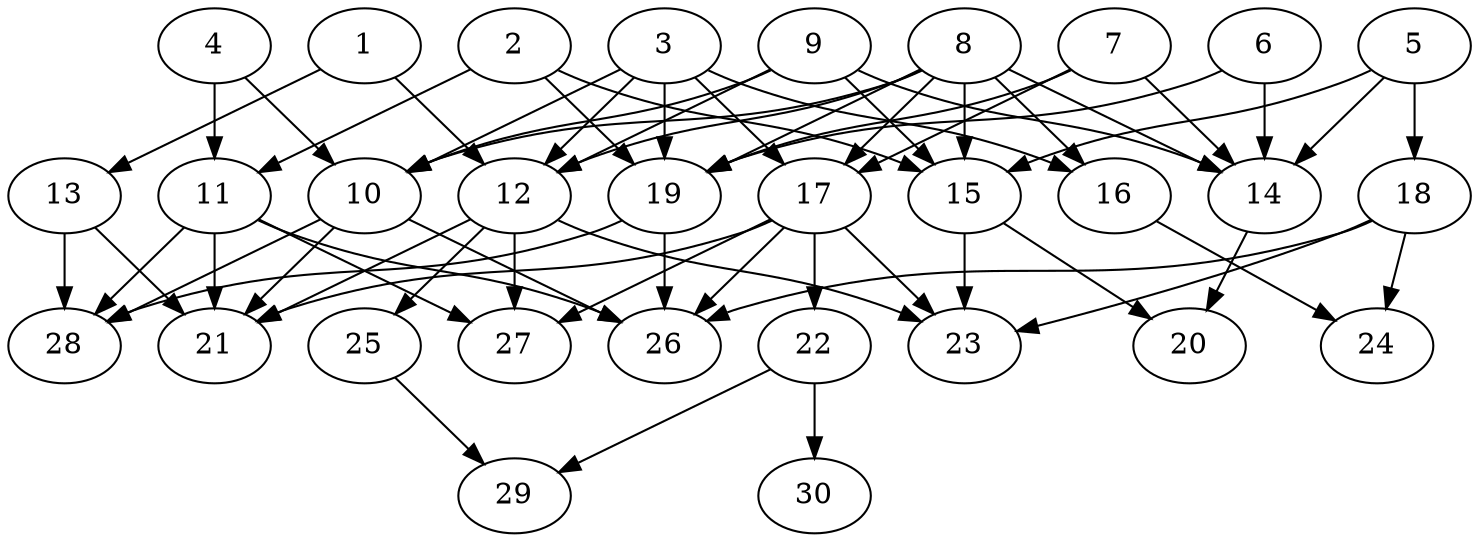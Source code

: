 // DAG automatically generated by daggen at Thu Oct  3 14:04:19 2019
// ./daggen --dot -n 30 --ccr 0.5 --fat 0.7 --regular 0.9 --density 0.5 --mindata 5242880 --maxdata 52428800 
digraph G {
  1 [size="60194816", alpha="0.10", expect_size="30097408"] 
  1 -> 12 [size ="30097408"]
  1 -> 13 [size ="30097408"]
  2 [size="23324672", alpha="0.08", expect_size="11662336"] 
  2 -> 11 [size ="11662336"]
  2 -> 15 [size ="11662336"]
  2 -> 19 [size ="11662336"]
  3 [size="103346176", alpha="0.14", expect_size="51673088"] 
  3 -> 10 [size ="51673088"]
  3 -> 12 [size ="51673088"]
  3 -> 16 [size ="51673088"]
  3 -> 17 [size ="51673088"]
  3 -> 19 [size ="51673088"]
  4 [size="12777472", alpha="0.16", expect_size="6388736"] 
  4 -> 10 [size ="6388736"]
  4 -> 11 [size ="6388736"]
  5 [size="72439808", alpha="0.06", expect_size="36219904"] 
  5 -> 14 [size ="36219904"]
  5 -> 15 [size ="36219904"]
  5 -> 18 [size ="36219904"]
  6 [size="21911552", alpha="0.05", expect_size="10955776"] 
  6 -> 14 [size ="10955776"]
  6 -> 19 [size ="10955776"]
  7 [size="52776960", alpha="0.20", expect_size="26388480"] 
  7 -> 14 [size ="26388480"]
  7 -> 17 [size ="26388480"]
  7 -> 19 [size ="26388480"]
  8 [size="100747264", alpha="0.17", expect_size="50373632"] 
  8 -> 10 [size ="50373632"]
  8 -> 12 [size ="50373632"]
  8 -> 14 [size ="50373632"]
  8 -> 15 [size ="50373632"]
  8 -> 16 [size ="50373632"]
  8 -> 17 [size ="50373632"]
  8 -> 19 [size ="50373632"]
  9 [size="42369024", alpha="0.17", expect_size="21184512"] 
  9 -> 10 [size ="21184512"]
  9 -> 12 [size ="21184512"]
  9 -> 14 [size ="21184512"]
  9 -> 15 [size ="21184512"]
  10 [size="45742080", alpha="0.02", expect_size="22871040"] 
  10 -> 21 [size ="22871040"]
  10 -> 26 [size ="22871040"]
  10 -> 28 [size ="22871040"]
  11 [size="76754944", alpha="0.11", expect_size="38377472"] 
  11 -> 21 [size ="38377472"]
  11 -> 26 [size ="38377472"]
  11 -> 27 [size ="38377472"]
  11 -> 28 [size ="38377472"]
  12 [size="31744000", alpha="0.07", expect_size="15872000"] 
  12 -> 21 [size ="15872000"]
  12 -> 23 [size ="15872000"]
  12 -> 25 [size ="15872000"]
  12 -> 27 [size ="15872000"]
  13 [size="67883008", alpha="0.17", expect_size="33941504"] 
  13 -> 21 [size ="33941504"]
  13 -> 28 [size ="33941504"]
  14 [size="41263104", alpha="0.13", expect_size="20631552"] 
  14 -> 20 [size ="20631552"]
  15 [size="24322048", alpha="0.07", expect_size="12161024"] 
  15 -> 20 [size ="12161024"]
  15 -> 23 [size ="12161024"]
  16 [size="53207040", alpha="0.07", expect_size="26603520"] 
  16 -> 24 [size ="26603520"]
  17 [size="76601344", alpha="0.08", expect_size="38300672"] 
  17 -> 21 [size ="38300672"]
  17 -> 22 [size ="38300672"]
  17 -> 23 [size ="38300672"]
  17 -> 26 [size ="38300672"]
  17 -> 27 [size ="38300672"]
  18 [size="75347968", alpha="0.11", expect_size="37673984"] 
  18 -> 23 [size ="37673984"]
  18 -> 24 [size ="37673984"]
  18 -> 26 [size ="37673984"]
  19 [size="61714432", alpha="0.19", expect_size="30857216"] 
  19 -> 26 [size ="30857216"]
  19 -> 28 [size ="30857216"]
  20 [size="46503936", alpha="0.18", expect_size="23251968"] 
  21 [size="57802752", alpha="0.08", expect_size="28901376"] 
  22 [size="15831040", alpha="0.00", expect_size="7915520"] 
  22 -> 29 [size ="7915520"]
  22 -> 30 [size ="7915520"]
  23 [size="47984640", alpha="0.12", expect_size="23992320"] 
  24 [size="33042432", alpha="0.05", expect_size="16521216"] 
  25 [size="96702464", alpha="0.10", expect_size="48351232"] 
  25 -> 29 [size ="48351232"]
  26 [size="37718016", alpha="0.18", expect_size="18859008"] 
  27 [size="70500352", alpha="0.15", expect_size="35250176"] 
  28 [size="13832192", alpha="0.11", expect_size="6916096"] 
  29 [size="65437696", alpha="0.14", expect_size="32718848"] 
  30 [size="61231104", alpha="0.05", expect_size="30615552"] 
}
